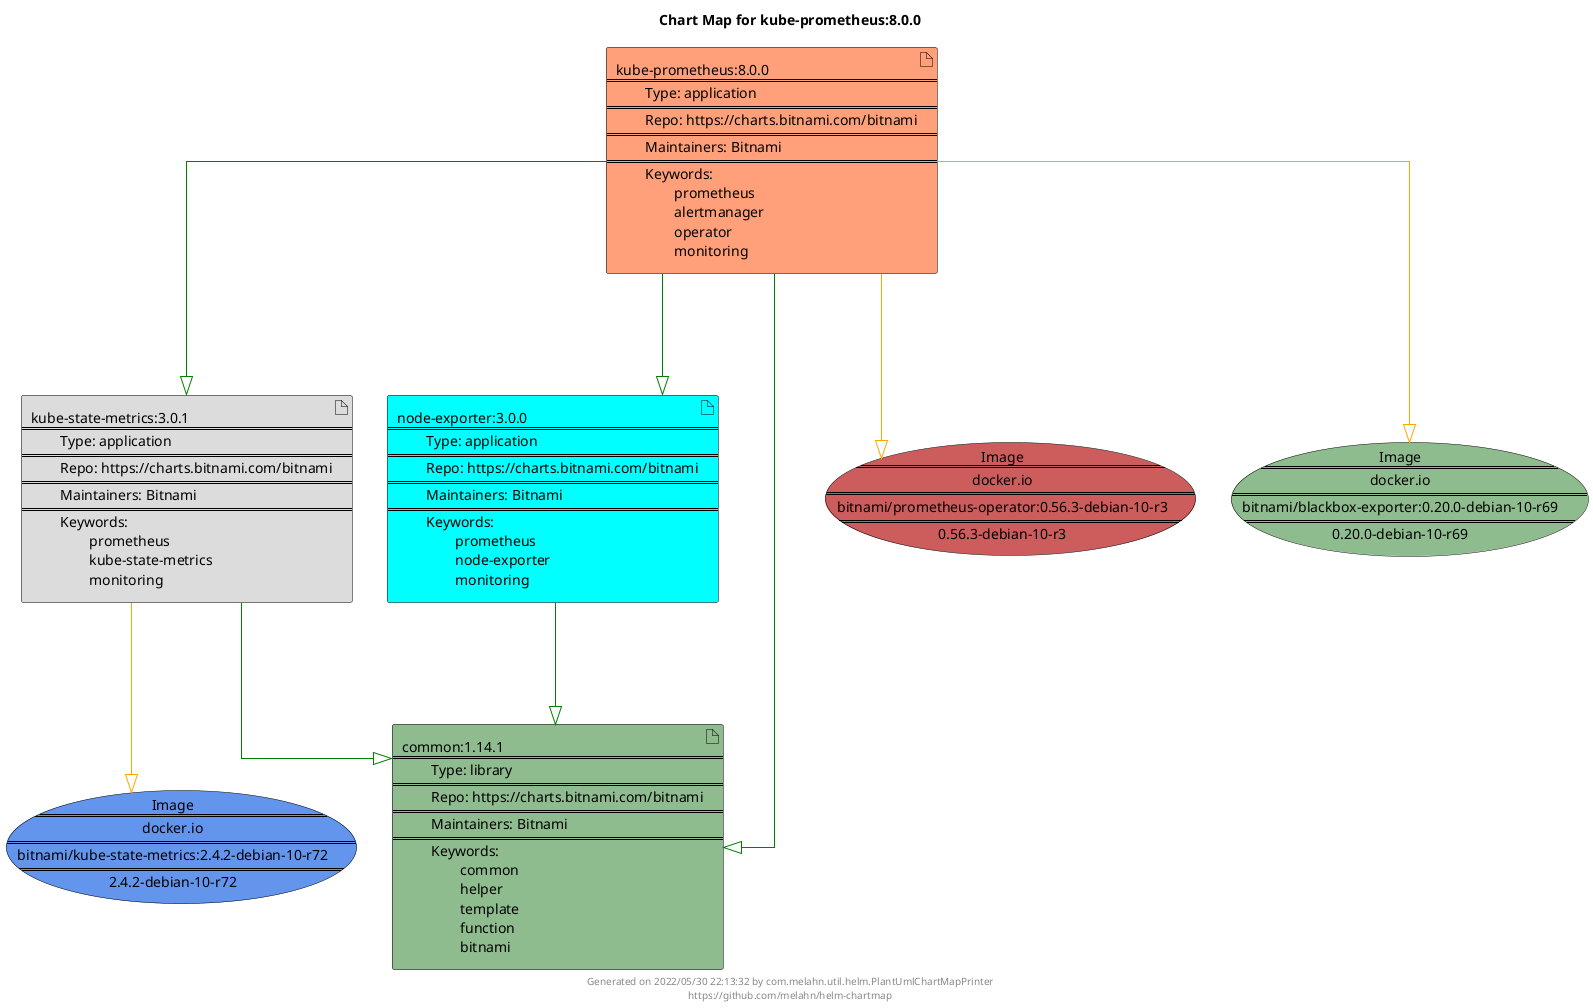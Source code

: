 @startuml
skinparam linetype ortho
skinparam backgroundColor white
skinparam usecaseBorderColor black
skinparam usecaseArrowColor LightSlateGray
skinparam artifactBorderColor black
skinparam artifactArrowColor LightSlateGray

title Chart Map for kube-prometheus:8.0.0

'There are 4 referenced Helm Charts
artifact "kube-prometheus:8.0.0\n====\n\tType: application\n====\n\tRepo: https://charts.bitnami.com/bitnami\n====\n\tMaintainers: Bitnami\n====\n\tKeywords: \n\t\tprometheus\n\t\talertmanager\n\t\toperator\n\t\tmonitoring" as kube_prometheus_8_0_0 #LightSalmon
artifact "kube-state-metrics:3.0.1\n====\n\tType: application\n====\n\tRepo: https://charts.bitnami.com/bitnami\n====\n\tMaintainers: Bitnami\n====\n\tKeywords: \n\t\tprometheus\n\t\tkube-state-metrics\n\t\tmonitoring" as kube_state_metrics_3_0_1 #Gainsboro
artifact "node-exporter:3.0.0\n====\n\tType: application\n====\n\tRepo: https://charts.bitnami.com/bitnami\n====\n\tMaintainers: Bitnami\n====\n\tKeywords: \n\t\tprometheus\n\t\tnode-exporter\n\t\tmonitoring" as node_exporter_3_0_0 #Aqua
artifact "common:1.14.1\n====\n\tType: library\n====\n\tRepo: https://charts.bitnami.com/bitnami\n====\n\tMaintainers: Bitnami\n====\n\tKeywords: \n\t\tcommon\n\t\thelper\n\t\ttemplate\n\t\tfunction\n\t\tbitnami" as common_1_14_1 #DarkSeaGreen

'There are 3 referenced Docker Images
usecase "Image\n====\ndocker.io\n====\nbitnami/prometheus-operator:0.56.3-debian-10-r3\n====\n0.56.3-debian-10-r3" as docker_io_bitnami_prometheus_operator_0_56_3_debian_10_r3 #IndianRed
usecase "Image\n====\ndocker.io\n====\nbitnami/kube-state-metrics:2.4.2-debian-10-r72\n====\n2.4.2-debian-10-r72" as docker_io_bitnami_kube_state_metrics_2_4_2_debian_10_r72 #CornflowerBlue
usecase "Image\n====\ndocker.io\n====\nbitnami/blackbox-exporter:0.20.0-debian-10-r69\n====\n0.20.0-debian-10-r69" as docker_io_bitnami_blackbox_exporter_0_20_0_debian_10_r69 #DarkSeaGreen

'Chart Dependencies
kube_prometheus_8_0_0--[#green]-|>common_1_14_1
kube_prometheus_8_0_0--[#green]-|>kube_state_metrics_3_0_1
kube_state_metrics_3_0_1--[#green]-|>common_1_14_1
kube_prometheus_8_0_0--[#green]-|>node_exporter_3_0_0
node_exporter_3_0_0--[#green]-|>common_1_14_1
kube_prometheus_8_0_0--[#orange]-|>docker_io_bitnami_prometheus_operator_0_56_3_debian_10_r3
kube_prometheus_8_0_0--[#orange]-|>docker_io_bitnami_blackbox_exporter_0_20_0_debian_10_r69
kube_state_metrics_3_0_1--[#orange]-|>docker_io_bitnami_kube_state_metrics_2_4_2_debian_10_r72

center footer Generated on 2022/05/30 22:13:32 by com.melahn.util.helm.PlantUmlChartMapPrinter\nhttps://github.com/melahn/helm-chartmap
@enduml
